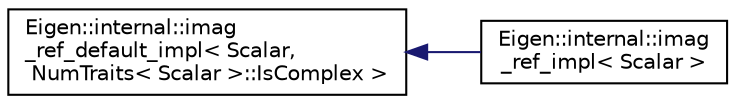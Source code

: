 digraph "Graphical Class Hierarchy"
{
  edge [fontname="Helvetica",fontsize="10",labelfontname="Helvetica",labelfontsize="10"];
  node [fontname="Helvetica",fontsize="10",shape=record];
  rankdir="LR";
  Node1 [label="Eigen::internal::imag\l_ref_default_impl\< Scalar,\l NumTraits\< Scalar \>::IsComplex \>",height=0.2,width=0.4,color="black", fillcolor="white", style="filled",URL="$struct_eigen_1_1internal_1_1imag__ref__default__impl.html"];
  Node1 -> Node2 [dir="back",color="midnightblue",fontsize="10",style="solid",fontname="Helvetica"];
  Node2 [label="Eigen::internal::imag\l_ref_impl\< Scalar \>",height=0.2,width=0.4,color="black", fillcolor="white", style="filled",URL="$struct_eigen_1_1internal_1_1imag__ref__impl.html"];
}
